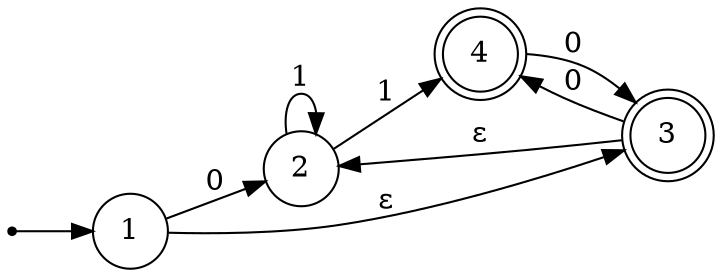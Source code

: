 strict digraph NFA {
	graph [rankdir=LR];
	node [shape=circle];
	1 -> 2	[label=0];
	3	[shape=doublecircle];
	1 -> 3	[label=ε];
	2 -> 2	[label=1];
	4	[shape=doublecircle];
	2 -> 4	[label=1];
	3 -> 2	[label=ε];
	3 -> 4	[label=0];
	4 -> 3	[label=0];
	null	[shape=point];
	null -> 1;
}
